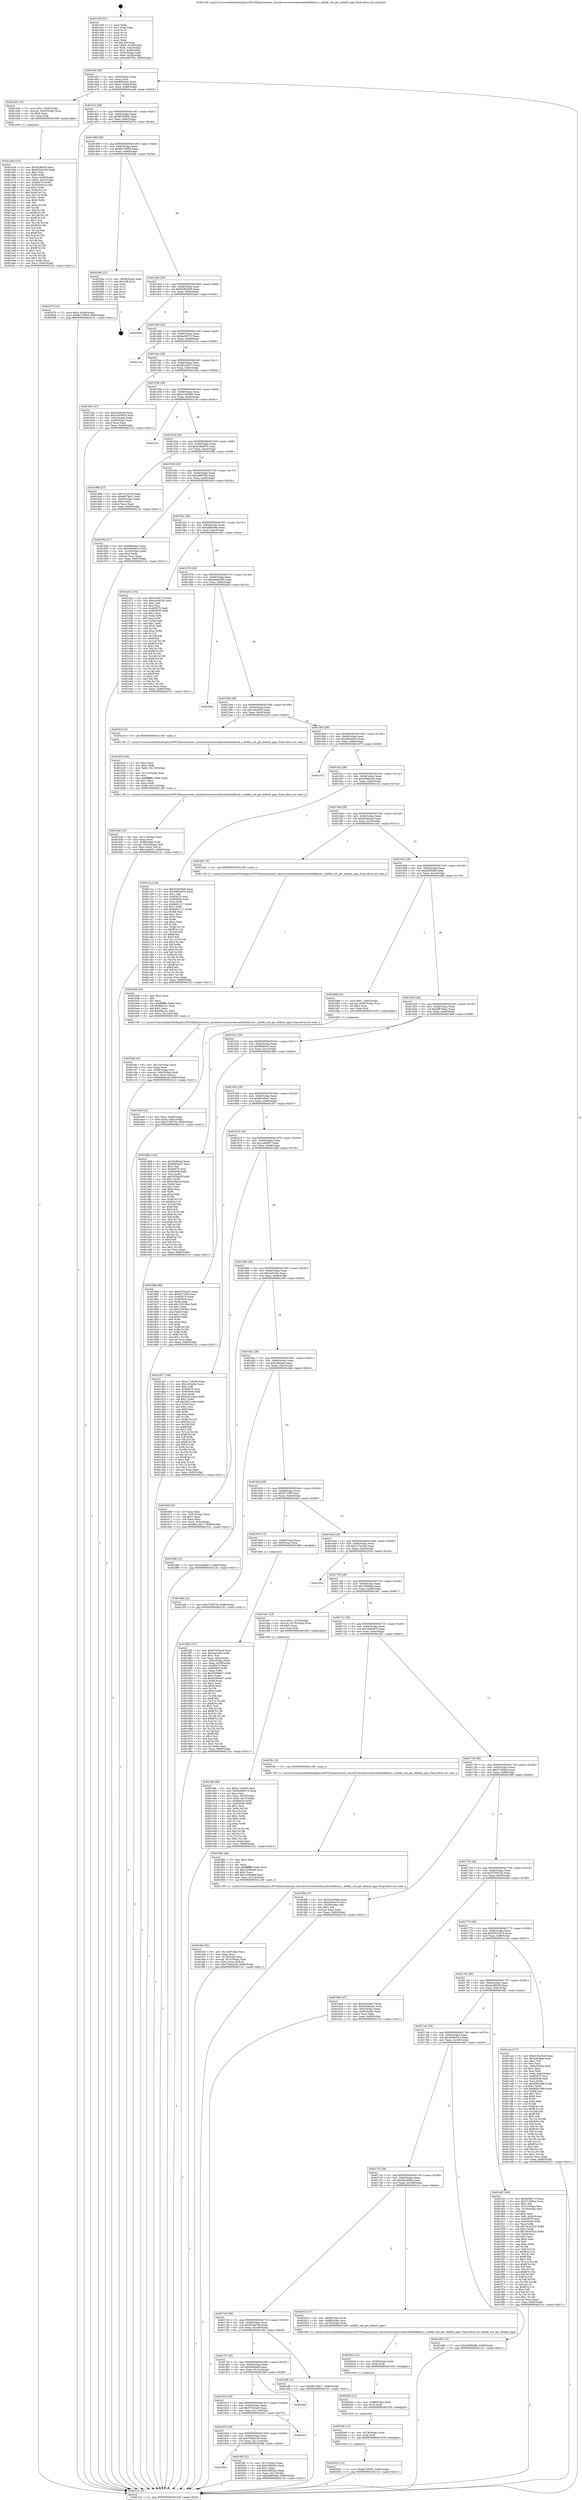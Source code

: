 digraph "0x401430" {
  label = "0x401430 (/mnt/c/Users/mathe/Desktop/tcc/POCII/binaries/extr_linuxdriversnetwirelessathath6klusb.c_ath6kl_usb_get_default_pipe_Final-ollvm.out::main(0))"
  labelloc = "t"
  node[shape=record]

  Entry [label="",width=0.3,height=0.3,shape=circle,fillcolor=black,style=filled]
  "0x40145f" [label="{
     0x40145f [29]\l
     | [instrs]\l
     &nbsp;&nbsp;0x40145f \<+3\>: mov -0x80(%rbp),%eax\l
     &nbsp;&nbsp;0x401462 \<+2\>: mov %eax,%ecx\l
     &nbsp;&nbsp;0x401464 \<+6\>: sub $0x80f3dcf1,%ecx\l
     &nbsp;&nbsp;0x40146a \<+6\>: mov %eax,-0x84(%rbp)\l
     &nbsp;&nbsp;0x401470 \<+6\>: mov %ecx,-0x88(%rbp)\l
     &nbsp;&nbsp;0x401476 \<+6\>: je 0000000000401a46 \<main+0x616\>\l
  }"]
  "0x401a46" [label="{
     0x401a46 [23]\l
     | [instrs]\l
     &nbsp;&nbsp;0x401a46 \<+7\>: movl $0x1,-0x50(%rbp)\l
     &nbsp;&nbsp;0x401a4d \<+4\>: movslq -0x50(%rbp),%rax\l
     &nbsp;&nbsp;0x401a51 \<+4\>: shl $0x2,%rax\l
     &nbsp;&nbsp;0x401a55 \<+3\>: mov %rax,%rdi\l
     &nbsp;&nbsp;0x401a58 \<+5\>: call 0000000000401050 \<malloc@plt\>\l
     | [calls]\l
     &nbsp;&nbsp;0x401050 \{1\} (unknown)\l
  }"]
  "0x40147c" [label="{
     0x40147c [28]\l
     | [instrs]\l
     &nbsp;&nbsp;0x40147c \<+5\>: jmp 0000000000401481 \<main+0x51\>\l
     &nbsp;&nbsp;0x401481 \<+6\>: mov -0x84(%rbp),%eax\l
     &nbsp;&nbsp;0x401487 \<+5\>: sub $0x8b70f500,%eax\l
     &nbsp;&nbsp;0x40148c \<+6\>: mov %eax,-0x8c(%rbp)\l
     &nbsp;&nbsp;0x401492 \<+6\>: je 000000000040207b \<main+0xc4b\>\l
  }"]
  Exit [label="",width=0.3,height=0.3,shape=circle,fillcolor=black,style=filled,peripheries=2]
  "0x40207b" [label="{
     0x40207b [19]\l
     | [instrs]\l
     &nbsp;&nbsp;0x40207b \<+7\>: movl $0x0,-0x38(%rbp)\l
     &nbsp;&nbsp;0x402082 \<+7\>: movl $0x8bc76859,-0x80(%rbp)\l
     &nbsp;&nbsp;0x402089 \<+5\>: jmp 0000000000402141 \<main+0xd11\>\l
  }"]
  "0x401498" [label="{
     0x401498 [28]\l
     | [instrs]\l
     &nbsp;&nbsp;0x401498 \<+5\>: jmp 000000000040149d \<main+0x6d\>\l
     &nbsp;&nbsp;0x40149d \<+6\>: mov -0x84(%rbp),%eax\l
     &nbsp;&nbsp;0x4014a3 \<+5\>: sub $0x8bc76859,%eax\l
     &nbsp;&nbsp;0x4014a8 \<+6\>: mov %eax,-0x90(%rbp)\l
     &nbsp;&nbsp;0x4014ae \<+6\>: je 000000000040208e \<main+0xc5e\>\l
  }"]
  "0x402052" [label="{
     0x402052 [12]\l
     | [instrs]\l
     &nbsp;&nbsp;0x402052 \<+7\>: movl $0x8b70f500,-0x80(%rbp)\l
     &nbsp;&nbsp;0x402059 \<+5\>: jmp 0000000000402141 \<main+0xd11\>\l
  }"]
  "0x40208e" [label="{
     0x40208e [21]\l
     | [instrs]\l
     &nbsp;&nbsp;0x40208e \<+3\>: mov -0x38(%rbp),%eax\l
     &nbsp;&nbsp;0x402091 \<+7\>: add $0x108,%rsp\l
     &nbsp;&nbsp;0x402098 \<+1\>: pop %rbx\l
     &nbsp;&nbsp;0x402099 \<+2\>: pop %r12\l
     &nbsp;&nbsp;0x40209b \<+2\>: pop %r13\l
     &nbsp;&nbsp;0x40209d \<+2\>: pop %r14\l
     &nbsp;&nbsp;0x40209f \<+2\>: pop %r15\l
     &nbsp;&nbsp;0x4020a1 \<+1\>: pop %rbp\l
     &nbsp;&nbsp;0x4020a2 \<+1\>: ret\l
  }"]
  "0x4014b4" [label="{
     0x4014b4 [28]\l
     | [instrs]\l
     &nbsp;&nbsp;0x4014b4 \<+5\>: jmp 00000000004014b9 \<main+0x89\>\l
     &nbsp;&nbsp;0x4014b9 \<+6\>: mov -0x84(%rbp),%eax\l
     &nbsp;&nbsp;0x4014bf \<+5\>: sub $0x916b2926,%eax\l
     &nbsp;&nbsp;0x4014c4 \<+6\>: mov %eax,-0x94(%rbp)\l
     &nbsp;&nbsp;0x4014ca \<+6\>: je 00000000004020ed \<main+0xcbd\>\l
  }"]
  "0x402046" [label="{
     0x402046 [12]\l
     | [instrs]\l
     &nbsp;&nbsp;0x402046 \<+4\>: mov -0x78(%rbp),%rdx\l
     &nbsp;&nbsp;0x40204a \<+3\>: mov %rdx,%rdi\l
     &nbsp;&nbsp;0x40204d \<+5\>: call 0000000000401030 \<free@plt\>\l
     | [calls]\l
     &nbsp;&nbsp;0x401030 \{1\} (unknown)\l
  }"]
  "0x4020ed" [label="{
     0x4020ed\l
  }", style=dashed]
  "0x4014d0" [label="{
     0x4014d0 [28]\l
     | [instrs]\l
     &nbsp;&nbsp;0x4014d0 \<+5\>: jmp 00000000004014d5 \<main+0xa5\>\l
     &nbsp;&nbsp;0x4014d5 \<+6\>: mov -0x84(%rbp),%eax\l
     &nbsp;&nbsp;0x4014db \<+5\>: sub $0x9a58571f,%eax\l
     &nbsp;&nbsp;0x4014e0 \<+6\>: mov %eax,-0x98(%rbp)\l
     &nbsp;&nbsp;0x4014e6 \<+6\>: je 000000000040213a \<main+0xd0a\>\l
  }"]
  "0x40203a" [label="{
     0x40203a [12]\l
     | [instrs]\l
     &nbsp;&nbsp;0x40203a \<+4\>: mov -0x68(%rbp),%rdx\l
     &nbsp;&nbsp;0x40203e \<+3\>: mov %rdx,%rdi\l
     &nbsp;&nbsp;0x402041 \<+5\>: call 0000000000401030 \<free@plt\>\l
     | [calls]\l
     &nbsp;&nbsp;0x401030 \{1\} (unknown)\l
  }"]
  "0x40213a" [label="{
     0x40213a\l
  }", style=dashed]
  "0x4014ec" [label="{
     0x4014ec [28]\l
     | [instrs]\l
     &nbsp;&nbsp;0x4014ec \<+5\>: jmp 00000000004014f1 \<main+0xc1\>\l
     &nbsp;&nbsp;0x4014f1 \<+6\>: mov -0x84(%rbp),%eax\l
     &nbsp;&nbsp;0x4014f7 \<+5\>: sub $0x9b1e5b17,%eax\l
     &nbsp;&nbsp;0x4014fc \<+6\>: mov %eax,-0x9c(%rbp)\l
     &nbsp;&nbsp;0x401502 \<+6\>: je 0000000000401b02 \<main+0x6d2\>\l
  }"]
  "0x40202e" [label="{
     0x40202e [12]\l
     | [instrs]\l
     &nbsp;&nbsp;0x40202e \<+4\>: mov -0x58(%rbp),%rdx\l
     &nbsp;&nbsp;0x402032 \<+3\>: mov %rdx,%rdi\l
     &nbsp;&nbsp;0x402035 \<+5\>: call 0000000000401030 \<free@plt\>\l
     | [calls]\l
     &nbsp;&nbsp;0x401030 \{1\} (unknown)\l
  }"]
  "0x401b02" [label="{
     0x401b02 [27]\l
     | [instrs]\l
     &nbsp;&nbsp;0x401b02 \<+5\>: mov $0xed5f5afd,%eax\l
     &nbsp;&nbsp;0x401b07 \<+5\>: mov $0xcc9c092d,%ecx\l
     &nbsp;&nbsp;0x401b0c \<+3\>: mov -0x5c(%rbp),%edx\l
     &nbsp;&nbsp;0x401b0f \<+3\>: cmp -0x50(%rbp),%edx\l
     &nbsp;&nbsp;0x401b12 \<+3\>: cmovl %ecx,%eax\l
     &nbsp;&nbsp;0x401b15 \<+3\>: mov %eax,-0x80(%rbp)\l
     &nbsp;&nbsp;0x401b18 \<+5\>: jmp 0000000000402141 \<main+0xd11\>\l
  }"]
  "0x401508" [label="{
     0x401508 [28]\l
     | [instrs]\l
     &nbsp;&nbsp;0x401508 \<+5\>: jmp 000000000040150d \<main+0xdd\>\l
     &nbsp;&nbsp;0x40150d \<+6\>: mov -0x84(%rbp),%eax\l
     &nbsp;&nbsp;0x401513 \<+5\>: sub $0xa17e9269,%eax\l
     &nbsp;&nbsp;0x401518 \<+6\>: mov %eax,-0xa0(%rbp)\l
     &nbsp;&nbsp;0x40151e \<+6\>: je 000000000040210c \<main+0xcdc\>\l
  }"]
  "0x401850" [label="{
     0x401850\l
  }", style=dashed]
  "0x40210c" [label="{
     0x40210c\l
  }", style=dashed]
  "0x401524" [label="{
     0x401524 [28]\l
     | [instrs]\l
     &nbsp;&nbsp;0x401524 \<+5\>: jmp 0000000000401529 \<main+0xf9\>\l
     &nbsp;&nbsp;0x401529 \<+6\>: mov -0x84(%rbp),%eax\l
     &nbsp;&nbsp;0x40152f \<+5\>: sub $0xa3bbdf7e,%eax\l
     &nbsp;&nbsp;0x401534 \<+6\>: mov %eax,-0xa4(%rbp)\l
     &nbsp;&nbsp;0x40153a \<+6\>: je 000000000040199b \<main+0x56b\>\l
  }"]
  "0x401ffe" [label="{
     0x401ffe [31]\l
     | [instrs]\l
     &nbsp;&nbsp;0x401ffe \<+3\>: mov -0x7c(%rbp),%eax\l
     &nbsp;&nbsp;0x402001 \<+5\>: add $0x3cf9d28c,%eax\l
     &nbsp;&nbsp;0x402006 \<+3\>: add $0x1,%eax\l
     &nbsp;&nbsp;0x402009 \<+5\>: sub $0x3cf9d28c,%eax\l
     &nbsp;&nbsp;0x40200e \<+3\>: mov %eax,-0x7c(%rbp)\l
     &nbsp;&nbsp;0x402011 \<+7\>: movl $0xbd8f3e8b,-0x80(%rbp)\l
     &nbsp;&nbsp;0x402018 \<+5\>: jmp 0000000000402141 \<main+0xd11\>\l
  }"]
  "0x40199b" [label="{
     0x40199b [27]\l
     | [instrs]\l
     &nbsp;&nbsp;0x40199b \<+5\>: mov $0x137a3c0e,%eax\l
     &nbsp;&nbsp;0x4019a0 \<+5\>: mov $0xef974de1,%ecx\l
     &nbsp;&nbsp;0x4019a5 \<+3\>: mov -0x30(%rbp),%edx\l
     &nbsp;&nbsp;0x4019a8 \<+3\>: cmp $0x0,%edx\l
     &nbsp;&nbsp;0x4019ab \<+3\>: cmove %ecx,%eax\l
     &nbsp;&nbsp;0x4019ae \<+3\>: mov %eax,-0x80(%rbp)\l
     &nbsp;&nbsp;0x4019b1 \<+5\>: jmp 0000000000402141 \<main+0xd11\>\l
  }"]
  "0x401540" [label="{
     0x401540 [28]\l
     | [instrs]\l
     &nbsp;&nbsp;0x401540 \<+5\>: jmp 0000000000401545 \<main+0x115\>\l
     &nbsp;&nbsp;0x401545 \<+6\>: mov -0x84(%rbp),%eax\l
     &nbsp;&nbsp;0x40154b \<+5\>: sub $0xa49070fc,%eax\l
     &nbsp;&nbsp;0x401550 \<+6\>: mov %eax,-0xa8(%rbp)\l
     &nbsp;&nbsp;0x401556 \<+6\>: je 000000000040185a \<main+0x42a\>\l
  }"]
  "0x401834" [label="{
     0x401834 [28]\l
     | [instrs]\l
     &nbsp;&nbsp;0x401834 \<+5\>: jmp 0000000000401839 \<main+0x409\>\l
     &nbsp;&nbsp;0x401839 \<+6\>: mov -0x84(%rbp),%eax\l
     &nbsp;&nbsp;0x40183f \<+5\>: sub $0x738eb236,%eax\l
     &nbsp;&nbsp;0x401844 \<+6\>: mov %eax,-0x114(%rbp)\l
     &nbsp;&nbsp;0x40184a \<+6\>: je 0000000000401ffe \<main+0xbce\>\l
  }"]
  "0x40185a" [label="{
     0x40185a [27]\l
     | [instrs]\l
     &nbsp;&nbsp;0x40185a \<+5\>: mov $0xf9efebe3,%eax\l
     &nbsp;&nbsp;0x40185f \<+5\>: mov $0xe00e4010,%ecx\l
     &nbsp;&nbsp;0x401864 \<+3\>: mov -0x34(%rbp),%edx\l
     &nbsp;&nbsp;0x401867 \<+3\>: cmp $0x2,%edx\l
     &nbsp;&nbsp;0x40186a \<+3\>: cmovne %ecx,%eax\l
     &nbsp;&nbsp;0x40186d \<+3\>: mov %eax,-0x80(%rbp)\l
     &nbsp;&nbsp;0x401870 \<+5\>: jmp 0000000000402141 \<main+0xd11\>\l
  }"]
  "0x40155c" [label="{
     0x40155c [28]\l
     | [instrs]\l
     &nbsp;&nbsp;0x40155c \<+5\>: jmp 0000000000401561 \<main+0x131\>\l
     &nbsp;&nbsp;0x401561 \<+6\>: mov -0x84(%rbp),%eax\l
     &nbsp;&nbsp;0x401567 \<+5\>: sub $0xbd8f3e8b,%eax\l
     &nbsp;&nbsp;0x40156c \<+6\>: mov %eax,-0xac(%rbp)\l
     &nbsp;&nbsp;0x401572 \<+6\>: je 0000000000401e6c \<main+0xa3c\>\l
  }"]
  "0x402141" [label="{
     0x402141 [5]\l
     | [instrs]\l
     &nbsp;&nbsp;0x402141 \<+5\>: jmp 000000000040145f \<main+0x2f\>\l
  }"]
  "0x401430" [label="{
     0x401430 [47]\l
     | [instrs]\l
     &nbsp;&nbsp;0x401430 \<+1\>: push %rbp\l
     &nbsp;&nbsp;0x401431 \<+3\>: mov %rsp,%rbp\l
     &nbsp;&nbsp;0x401434 \<+2\>: push %r15\l
     &nbsp;&nbsp;0x401436 \<+2\>: push %r14\l
     &nbsp;&nbsp;0x401438 \<+2\>: push %r13\l
     &nbsp;&nbsp;0x40143a \<+2\>: push %r12\l
     &nbsp;&nbsp;0x40143c \<+1\>: push %rbx\l
     &nbsp;&nbsp;0x40143d \<+7\>: sub $0x108,%rsp\l
     &nbsp;&nbsp;0x401444 \<+7\>: movl $0x0,-0x38(%rbp)\l
     &nbsp;&nbsp;0x40144b \<+3\>: mov %edi,-0x3c(%rbp)\l
     &nbsp;&nbsp;0x40144e \<+4\>: mov %rsi,-0x48(%rbp)\l
     &nbsp;&nbsp;0x401452 \<+3\>: mov -0x3c(%rbp),%edi\l
     &nbsp;&nbsp;0x401455 \<+3\>: mov %edi,-0x34(%rbp)\l
     &nbsp;&nbsp;0x401458 \<+7\>: movl $0xa49070fc,-0x80(%rbp)\l
  }"]
  "0x4020a3" [label="{
     0x4020a3\l
  }", style=dashed]
  "0x401e6c" [label="{
     0x401e6c [134]\l
     | [instrs]\l
     &nbsp;&nbsp;0x401e6c \<+5\>: mov $0x9a58571f,%eax\l
     &nbsp;&nbsp;0x401e71 \<+5\>: mov $0x4acf8538,%ecx\l
     &nbsp;&nbsp;0x401e76 \<+2\>: mov $0x1,%dl\l
     &nbsp;&nbsp;0x401e78 \<+2\>: xor %esi,%esi\l
     &nbsp;&nbsp;0x401e7a \<+7\>: mov 0x405070,%edi\l
     &nbsp;&nbsp;0x401e81 \<+8\>: mov 0x405058,%r8d\l
     &nbsp;&nbsp;0x401e89 \<+3\>: sub $0x1,%esi\l
     &nbsp;&nbsp;0x401e8c \<+3\>: mov %edi,%r9d\l
     &nbsp;&nbsp;0x401e8f \<+3\>: add %esi,%r9d\l
     &nbsp;&nbsp;0x401e92 \<+4\>: imul %r9d,%edi\l
     &nbsp;&nbsp;0x401e96 \<+3\>: and $0x1,%edi\l
     &nbsp;&nbsp;0x401e99 \<+3\>: cmp $0x0,%edi\l
     &nbsp;&nbsp;0x401e9c \<+4\>: sete %r10b\l
     &nbsp;&nbsp;0x401ea0 \<+4\>: cmp $0xa,%r8d\l
     &nbsp;&nbsp;0x401ea4 \<+4\>: setl %r11b\l
     &nbsp;&nbsp;0x401ea8 \<+3\>: mov %r10b,%bl\l
     &nbsp;&nbsp;0x401eab \<+3\>: xor $0xff,%bl\l
     &nbsp;&nbsp;0x401eae \<+3\>: mov %r11b,%r14b\l
     &nbsp;&nbsp;0x401eb1 \<+4\>: xor $0xff,%r14b\l
     &nbsp;&nbsp;0x401eb5 \<+3\>: xor $0x1,%dl\l
     &nbsp;&nbsp;0x401eb8 \<+3\>: mov %bl,%r15b\l
     &nbsp;&nbsp;0x401ebb \<+4\>: and $0xff,%r15b\l
     &nbsp;&nbsp;0x401ebf \<+3\>: and %dl,%r10b\l
     &nbsp;&nbsp;0x401ec2 \<+3\>: mov %r14b,%r12b\l
     &nbsp;&nbsp;0x401ec5 \<+4\>: and $0xff,%r12b\l
     &nbsp;&nbsp;0x401ec9 \<+3\>: and %dl,%r11b\l
     &nbsp;&nbsp;0x401ecc \<+3\>: or %r10b,%r15b\l
     &nbsp;&nbsp;0x401ecf \<+3\>: or %r11b,%r12b\l
     &nbsp;&nbsp;0x401ed2 \<+3\>: xor %r12b,%r15b\l
     &nbsp;&nbsp;0x401ed5 \<+3\>: or %r14b,%bl\l
     &nbsp;&nbsp;0x401ed8 \<+3\>: xor $0xff,%bl\l
     &nbsp;&nbsp;0x401edb \<+3\>: or $0x1,%dl\l
     &nbsp;&nbsp;0x401ede \<+2\>: and %dl,%bl\l
     &nbsp;&nbsp;0x401ee0 \<+3\>: or %bl,%r15b\l
     &nbsp;&nbsp;0x401ee3 \<+4\>: test $0x1,%r15b\l
     &nbsp;&nbsp;0x401ee7 \<+3\>: cmovne %ecx,%eax\l
     &nbsp;&nbsp;0x401eea \<+3\>: mov %eax,-0x80(%rbp)\l
     &nbsp;&nbsp;0x401eed \<+5\>: jmp 0000000000402141 \<main+0xd11\>\l
  }"]
  "0x401578" [label="{
     0x401578 [28]\l
     | [instrs]\l
     &nbsp;&nbsp;0x401578 \<+5\>: jmp 000000000040157d \<main+0x14d\>\l
     &nbsp;&nbsp;0x40157d \<+6\>: mov -0x84(%rbp),%eax\l
     &nbsp;&nbsp;0x401583 \<+5\>: sub $0xbe84e026,%eax\l
     &nbsp;&nbsp;0x401588 \<+6\>: mov %eax,-0xb0(%rbp)\l
     &nbsp;&nbsp;0x40158e \<+6\>: je 000000000040206a \<main+0xc3a\>\l
  }"]
  "0x401818" [label="{
     0x401818 [28]\l
     | [instrs]\l
     &nbsp;&nbsp;0x401818 \<+5\>: jmp 000000000040181d \<main+0x3ed\>\l
     &nbsp;&nbsp;0x40181d \<+6\>: mov -0x84(%rbp),%eax\l
     &nbsp;&nbsp;0x401823 \<+5\>: sub $0x67043ac9,%eax\l
     &nbsp;&nbsp;0x401828 \<+6\>: mov %eax,-0x110(%rbp)\l
     &nbsp;&nbsp;0x40182e \<+6\>: je 00000000004020a3 \<main+0xc73\>\l
  }"]
  "0x40206a" [label="{
     0x40206a\l
  }", style=dashed]
  "0x401594" [label="{
     0x401594 [28]\l
     | [instrs]\l
     &nbsp;&nbsp;0x401594 \<+5\>: jmp 0000000000401599 \<main+0x169\>\l
     &nbsp;&nbsp;0x401599 \<+6\>: mov -0x84(%rbp),%eax\l
     &nbsp;&nbsp;0x40159f \<+5\>: sub $0xcc9c092d,%eax\l
     &nbsp;&nbsp;0x4015a4 \<+6\>: mov %eax,-0xb4(%rbp)\l
     &nbsp;&nbsp;0x4015aa \<+6\>: je 0000000000401b1d \<main+0x6ed\>\l
  }"]
  "0x4020bf" [label="{
     0x4020bf\l
  }", style=dashed]
  "0x401b1d" [label="{
     0x401b1d [5]\l
     | [instrs]\l
     &nbsp;&nbsp;0x401b1d \<+5\>: call 0000000000401160 \<next_i\>\l
     | [calls]\l
     &nbsp;&nbsp;0x401160 \{1\} (/mnt/c/Users/mathe/Desktop/tcc/POCII/binaries/extr_linuxdriversnetwirelessathath6klusb.c_ath6kl_usb_get_default_pipe_Final-ollvm.out::next_i)\l
  }"]
  "0x4015b0" [label="{
     0x4015b0 [28]\l
     | [instrs]\l
     &nbsp;&nbsp;0x4015b0 \<+5\>: jmp 00000000004015b5 \<main+0x185\>\l
     &nbsp;&nbsp;0x4015b5 \<+6\>: mov -0x84(%rbp),%eax\l
     &nbsp;&nbsp;0x4015bb \<+5\>: sub $0xe00e4010,%eax\l
     &nbsp;&nbsp;0x4015c0 \<+6\>: mov %eax,-0xb8(%rbp)\l
     &nbsp;&nbsp;0x4015c6 \<+6\>: je 0000000000401875 \<main+0x445\>\l
  }"]
  "0x401fde" [label="{
     0x401fde [32]\l
     | [instrs]\l
     &nbsp;&nbsp;0x401fde \<+6\>: mov -0x124(%rbp),%ecx\l
     &nbsp;&nbsp;0x401fe4 \<+3\>: imul %eax,%ecx\l
     &nbsp;&nbsp;0x401fe7 \<+4\>: mov -0x78(%rbp),%rsi\l
     &nbsp;&nbsp;0x401feb \<+4\>: movslq -0x7c(%rbp),%rdi\l
     &nbsp;&nbsp;0x401fef \<+3\>: mov %ecx,(%rsi,%rdi,4)\l
     &nbsp;&nbsp;0x401ff2 \<+7\>: movl $0x738eb236,-0x80(%rbp)\l
     &nbsp;&nbsp;0x401ff9 \<+5\>: jmp 0000000000402141 \<main+0xd11\>\l
  }"]
  "0x401875" [label="{
     0x401875\l
  }", style=dashed]
  "0x4015cc" [label="{
     0x4015cc [28]\l
     | [instrs]\l
     &nbsp;&nbsp;0x4015cc \<+5\>: jmp 00000000004015d1 \<main+0x1a1\>\l
     &nbsp;&nbsp;0x4015d1 \<+6\>: mov -0x84(%rbp),%eax\l
     &nbsp;&nbsp;0x4015d7 \<+5\>: sub $0xe09ebca4,%eax\l
     &nbsp;&nbsp;0x4015dc \<+6\>: mov %eax,-0xbc(%rbp)\l
     &nbsp;&nbsp;0x4015e2 \<+6\>: je 0000000000401c1e \<main+0x7ee\>\l
  }"]
  "0x401fb6" [label="{
     0x401fb6 [40]\l
     | [instrs]\l
     &nbsp;&nbsp;0x401fb6 \<+5\>: mov $0x2,%ecx\l
     &nbsp;&nbsp;0x401fbb \<+1\>: cltd\l
     &nbsp;&nbsp;0x401fbc \<+2\>: idiv %ecx\l
     &nbsp;&nbsp;0x401fbe \<+6\>: imul $0xfffffffe,%edx,%ecx\l
     &nbsp;&nbsp;0x401fc4 \<+6\>: sub $0xc329ba66,%ecx\l
     &nbsp;&nbsp;0x401fca \<+3\>: add $0x1,%ecx\l
     &nbsp;&nbsp;0x401fcd \<+6\>: add $0xc329ba66,%ecx\l
     &nbsp;&nbsp;0x401fd3 \<+6\>: mov %ecx,-0x124(%rbp)\l
     &nbsp;&nbsp;0x401fd9 \<+5\>: call 0000000000401160 \<next_i\>\l
     | [calls]\l
     &nbsp;&nbsp;0x401160 \{1\} (/mnt/c/Users/mathe/Desktop/tcc/POCII/binaries/extr_linuxdriversnetwirelessathath6klusb.c_ath6kl_usb_get_default_pipe_Final-ollvm.out::next_i)\l
  }"]
  "0x401c1e" [label="{
     0x401c1e [144]\l
     | [instrs]\l
     &nbsp;&nbsp;0x401c1e \<+5\>: mov $0x916b2926,%eax\l
     &nbsp;&nbsp;0x401c23 \<+5\>: mov $0x39023d7d,%ecx\l
     &nbsp;&nbsp;0x401c28 \<+2\>: mov $0x1,%dl\l
     &nbsp;&nbsp;0x401c2a \<+7\>: mov 0x405070,%esi\l
     &nbsp;&nbsp;0x401c31 \<+7\>: mov 0x405058,%edi\l
     &nbsp;&nbsp;0x401c38 \<+3\>: mov %esi,%r8d\l
     &nbsp;&nbsp;0x401c3b \<+7\>: sub $0xfe051117,%r8d\l
     &nbsp;&nbsp;0x401c42 \<+4\>: sub $0x1,%r8d\l
     &nbsp;&nbsp;0x401c46 \<+7\>: add $0xfe051117,%r8d\l
     &nbsp;&nbsp;0x401c4d \<+4\>: imul %r8d,%esi\l
     &nbsp;&nbsp;0x401c51 \<+3\>: and $0x1,%esi\l
     &nbsp;&nbsp;0x401c54 \<+3\>: cmp $0x0,%esi\l
     &nbsp;&nbsp;0x401c57 \<+4\>: sete %r9b\l
     &nbsp;&nbsp;0x401c5b \<+3\>: cmp $0xa,%edi\l
     &nbsp;&nbsp;0x401c5e \<+4\>: setl %r10b\l
     &nbsp;&nbsp;0x401c62 \<+3\>: mov %r9b,%r11b\l
     &nbsp;&nbsp;0x401c65 \<+4\>: xor $0xff,%r11b\l
     &nbsp;&nbsp;0x401c69 \<+3\>: mov %r10b,%bl\l
     &nbsp;&nbsp;0x401c6c \<+3\>: xor $0xff,%bl\l
     &nbsp;&nbsp;0x401c6f \<+3\>: xor $0x0,%dl\l
     &nbsp;&nbsp;0x401c72 \<+3\>: mov %r11b,%r14b\l
     &nbsp;&nbsp;0x401c75 \<+4\>: and $0x0,%r14b\l
     &nbsp;&nbsp;0x401c79 \<+3\>: and %dl,%r9b\l
     &nbsp;&nbsp;0x401c7c \<+3\>: mov %bl,%r15b\l
     &nbsp;&nbsp;0x401c7f \<+4\>: and $0x0,%r15b\l
     &nbsp;&nbsp;0x401c83 \<+3\>: and %dl,%r10b\l
     &nbsp;&nbsp;0x401c86 \<+3\>: or %r9b,%r14b\l
     &nbsp;&nbsp;0x401c89 \<+3\>: or %r10b,%r15b\l
     &nbsp;&nbsp;0x401c8c \<+3\>: xor %r15b,%r14b\l
     &nbsp;&nbsp;0x401c8f \<+3\>: or %bl,%r11b\l
     &nbsp;&nbsp;0x401c92 \<+4\>: xor $0xff,%r11b\l
     &nbsp;&nbsp;0x401c96 \<+3\>: or $0x0,%dl\l
     &nbsp;&nbsp;0x401c99 \<+3\>: and %dl,%r11b\l
     &nbsp;&nbsp;0x401c9c \<+3\>: or %r11b,%r14b\l
     &nbsp;&nbsp;0x401c9f \<+4\>: test $0x1,%r14b\l
     &nbsp;&nbsp;0x401ca3 \<+3\>: cmovne %ecx,%eax\l
     &nbsp;&nbsp;0x401ca6 \<+3\>: mov %eax,-0x80(%rbp)\l
     &nbsp;&nbsp;0x401ca9 \<+5\>: jmp 0000000000402141 \<main+0xd11\>\l
  }"]
  "0x4015e8" [label="{
     0x4015e8 [28]\l
     | [instrs]\l
     &nbsp;&nbsp;0x4015e8 \<+5\>: jmp 00000000004015ed \<main+0x1bd\>\l
     &nbsp;&nbsp;0x4015ed \<+6\>: mov -0x84(%rbp),%eax\l
     &nbsp;&nbsp;0x4015f3 \<+5\>: sub $0xeb59adc6,%eax\l
     &nbsp;&nbsp;0x4015f8 \<+6\>: mov %eax,-0xc0(%rbp)\l
     &nbsp;&nbsp;0x4015fe \<+6\>: je 0000000000401bd1 \<main+0x7a1\>\l
  }"]
  "0x401dfe" [label="{
     0x401dfe [98]\l
     | [instrs]\l
     &nbsp;&nbsp;0x401dfe \<+5\>: mov $0xa17e9269,%ecx\l
     &nbsp;&nbsp;0x401e03 \<+5\>: mov $0x4d840514,%edx\l
     &nbsp;&nbsp;0x401e08 \<+2\>: xor %esi,%esi\l
     &nbsp;&nbsp;0x401e0a \<+4\>: mov %rax,-0x78(%rbp)\l
     &nbsp;&nbsp;0x401e0e \<+7\>: movl $0x0,-0x7c(%rbp)\l
     &nbsp;&nbsp;0x401e15 \<+8\>: mov 0x405070,%r8d\l
     &nbsp;&nbsp;0x401e1d \<+8\>: mov 0x405058,%r9d\l
     &nbsp;&nbsp;0x401e25 \<+3\>: sub $0x1,%esi\l
     &nbsp;&nbsp;0x401e28 \<+3\>: mov %r8d,%r10d\l
     &nbsp;&nbsp;0x401e2b \<+3\>: add %esi,%r10d\l
     &nbsp;&nbsp;0x401e2e \<+4\>: imul %r10d,%r8d\l
     &nbsp;&nbsp;0x401e32 \<+4\>: and $0x1,%r8d\l
     &nbsp;&nbsp;0x401e36 \<+4\>: cmp $0x0,%r8d\l
     &nbsp;&nbsp;0x401e3a \<+4\>: sete %r11b\l
     &nbsp;&nbsp;0x401e3e \<+4\>: cmp $0xa,%r9d\l
     &nbsp;&nbsp;0x401e42 \<+3\>: setl %bl\l
     &nbsp;&nbsp;0x401e45 \<+3\>: mov %r11b,%r14b\l
     &nbsp;&nbsp;0x401e48 \<+3\>: and %bl,%r14b\l
     &nbsp;&nbsp;0x401e4b \<+3\>: xor %bl,%r11b\l
     &nbsp;&nbsp;0x401e4e \<+3\>: or %r11b,%r14b\l
     &nbsp;&nbsp;0x401e51 \<+4\>: test $0x1,%r14b\l
     &nbsp;&nbsp;0x401e55 \<+3\>: cmovne %edx,%ecx\l
     &nbsp;&nbsp;0x401e58 \<+3\>: mov %ecx,-0x80(%rbp)\l
     &nbsp;&nbsp;0x401e5b \<+5\>: jmp 0000000000402141 \<main+0xd11\>\l
  }"]
  "0x401bd1" [label="{
     0x401bd1 [5]\l
     | [instrs]\l
     &nbsp;&nbsp;0x401bd1 \<+5\>: call 0000000000401160 \<next_i\>\l
     | [calls]\l
     &nbsp;&nbsp;0x401160 \{1\} (/mnt/c/Users/mathe/Desktop/tcc/POCII/binaries/extr_linuxdriversnetwirelessathath6klusb.c_ath6kl_usb_get_default_pipe_Final-ollvm.out::next_i)\l
  }"]
  "0x401604" [label="{
     0x401604 [28]\l
     | [instrs]\l
     &nbsp;&nbsp;0x401604 \<+5\>: jmp 0000000000401609 \<main+0x1d9\>\l
     &nbsp;&nbsp;0x401609 \<+6\>: mov -0x84(%rbp),%eax\l
     &nbsp;&nbsp;0x40160f \<+5\>: sub $0xed5f5afd,%eax\l
     &nbsp;&nbsp;0x401614 \<+6\>: mov %eax,-0xc4(%rbp)\l
     &nbsp;&nbsp;0x40161a \<+6\>: je 0000000000401b88 \<main+0x758\>\l
  }"]
  "0x401bfe" [label="{
     0x401bfe [32]\l
     | [instrs]\l
     &nbsp;&nbsp;0x401bfe \<+6\>: mov -0x120(%rbp),%ecx\l
     &nbsp;&nbsp;0x401c04 \<+3\>: imul %eax,%ecx\l
     &nbsp;&nbsp;0x401c07 \<+4\>: mov -0x68(%rbp),%rsi\l
     &nbsp;&nbsp;0x401c0b \<+4\>: movslq -0x6c(%rbp),%rdi\l
     &nbsp;&nbsp;0x401c0f \<+3\>: mov %ecx,(%rsi,%rdi,4)\l
     &nbsp;&nbsp;0x401c12 \<+7\>: movl $0xe09ebca4,-0x80(%rbp)\l
     &nbsp;&nbsp;0x401c19 \<+5\>: jmp 0000000000402141 \<main+0xd11\>\l
  }"]
  "0x401b88" [label="{
     0x401b88 [23]\l
     | [instrs]\l
     &nbsp;&nbsp;0x401b88 \<+7\>: movl $0x1,-0x60(%rbp)\l
     &nbsp;&nbsp;0x401b8f \<+4\>: movslq -0x60(%rbp),%rax\l
     &nbsp;&nbsp;0x401b93 \<+4\>: shl $0x2,%rax\l
     &nbsp;&nbsp;0x401b97 \<+3\>: mov %rax,%rdi\l
     &nbsp;&nbsp;0x401b9a \<+5\>: call 0000000000401050 \<malloc@plt\>\l
     | [calls]\l
     &nbsp;&nbsp;0x401050 \{1\} (unknown)\l
  }"]
  "0x401620" [label="{
     0x401620 [28]\l
     | [instrs]\l
     &nbsp;&nbsp;0x401620 \<+5\>: jmp 0000000000401625 \<main+0x1f5\>\l
     &nbsp;&nbsp;0x401625 \<+6\>: mov -0x84(%rbp),%eax\l
     &nbsp;&nbsp;0x40162b \<+5\>: sub $0xef974de1,%eax\l
     &nbsp;&nbsp;0x401630 \<+6\>: mov %eax,-0xc8(%rbp)\l
     &nbsp;&nbsp;0x401636 \<+6\>: je 00000000004019b6 \<main+0x586\>\l
  }"]
  "0x401bd6" [label="{
     0x401bd6 [40]\l
     | [instrs]\l
     &nbsp;&nbsp;0x401bd6 \<+5\>: mov $0x2,%ecx\l
     &nbsp;&nbsp;0x401bdb \<+1\>: cltd\l
     &nbsp;&nbsp;0x401bdc \<+2\>: idiv %ecx\l
     &nbsp;&nbsp;0x401bde \<+6\>: imul $0xfffffffe,%edx,%ecx\l
     &nbsp;&nbsp;0x401be4 \<+6\>: sub $0x68a1b1,%ecx\l
     &nbsp;&nbsp;0x401bea \<+3\>: add $0x1,%ecx\l
     &nbsp;&nbsp;0x401bed \<+6\>: add $0x68a1b1,%ecx\l
     &nbsp;&nbsp;0x401bf3 \<+6\>: mov %ecx,-0x120(%rbp)\l
     &nbsp;&nbsp;0x401bf9 \<+5\>: call 0000000000401160 \<next_i\>\l
     | [calls]\l
     &nbsp;&nbsp;0x401160 \{1\} (/mnt/c/Users/mathe/Desktop/tcc/POCII/binaries/extr_linuxdriversnetwirelessathath6klusb.c_ath6kl_usb_get_default_pipe_Final-ollvm.out::next_i)\l
  }"]
  "0x4019b6" [label="{
     0x4019b6 [144]\l
     | [instrs]\l
     &nbsp;&nbsp;0x4019b6 \<+5\>: mov $0x5fcf94c8,%eax\l
     &nbsp;&nbsp;0x4019bb \<+5\>: mov $0x80f3dcf1,%ecx\l
     &nbsp;&nbsp;0x4019c0 \<+2\>: mov $0x1,%dl\l
     &nbsp;&nbsp;0x4019c2 \<+7\>: mov 0x405070,%esi\l
     &nbsp;&nbsp;0x4019c9 \<+7\>: mov 0x405058,%edi\l
     &nbsp;&nbsp;0x4019d0 \<+3\>: mov %esi,%r8d\l
     &nbsp;&nbsp;0x4019d3 \<+7\>: add $0x52f38a3f,%r8d\l
     &nbsp;&nbsp;0x4019da \<+4\>: sub $0x1,%r8d\l
     &nbsp;&nbsp;0x4019de \<+7\>: sub $0x52f38a3f,%r8d\l
     &nbsp;&nbsp;0x4019e5 \<+4\>: imul %r8d,%esi\l
     &nbsp;&nbsp;0x4019e9 \<+3\>: and $0x1,%esi\l
     &nbsp;&nbsp;0x4019ec \<+3\>: cmp $0x0,%esi\l
     &nbsp;&nbsp;0x4019ef \<+4\>: sete %r9b\l
     &nbsp;&nbsp;0x4019f3 \<+3\>: cmp $0xa,%edi\l
     &nbsp;&nbsp;0x4019f6 \<+4\>: setl %r10b\l
     &nbsp;&nbsp;0x4019fa \<+3\>: mov %r9b,%r11b\l
     &nbsp;&nbsp;0x4019fd \<+4\>: xor $0xff,%r11b\l
     &nbsp;&nbsp;0x401a01 \<+3\>: mov %r10b,%bl\l
     &nbsp;&nbsp;0x401a04 \<+3\>: xor $0xff,%bl\l
     &nbsp;&nbsp;0x401a07 \<+3\>: xor $0x0,%dl\l
     &nbsp;&nbsp;0x401a0a \<+3\>: mov %r11b,%r14b\l
     &nbsp;&nbsp;0x401a0d \<+4\>: and $0x0,%r14b\l
     &nbsp;&nbsp;0x401a11 \<+3\>: and %dl,%r9b\l
     &nbsp;&nbsp;0x401a14 \<+3\>: mov %bl,%r15b\l
     &nbsp;&nbsp;0x401a17 \<+4\>: and $0x0,%r15b\l
     &nbsp;&nbsp;0x401a1b \<+3\>: and %dl,%r10b\l
     &nbsp;&nbsp;0x401a1e \<+3\>: or %r9b,%r14b\l
     &nbsp;&nbsp;0x401a21 \<+3\>: or %r10b,%r15b\l
     &nbsp;&nbsp;0x401a24 \<+3\>: xor %r15b,%r14b\l
     &nbsp;&nbsp;0x401a27 \<+3\>: or %bl,%r11b\l
     &nbsp;&nbsp;0x401a2a \<+4\>: xor $0xff,%r11b\l
     &nbsp;&nbsp;0x401a2e \<+3\>: or $0x0,%dl\l
     &nbsp;&nbsp;0x401a31 \<+3\>: and %dl,%r11b\l
     &nbsp;&nbsp;0x401a34 \<+3\>: or %r11b,%r14b\l
     &nbsp;&nbsp;0x401a37 \<+4\>: test $0x1,%r14b\l
     &nbsp;&nbsp;0x401a3b \<+3\>: cmovne %ecx,%eax\l
     &nbsp;&nbsp;0x401a3e \<+3\>: mov %eax,-0x80(%rbp)\l
     &nbsp;&nbsp;0x401a41 \<+5\>: jmp 0000000000402141 \<main+0xd11\>\l
  }"]
  "0x40163c" [label="{
     0x40163c [28]\l
     | [instrs]\l
     &nbsp;&nbsp;0x40163c \<+5\>: jmp 0000000000401641 \<main+0x211\>\l
     &nbsp;&nbsp;0x401641 \<+6\>: mov -0x84(%rbp),%eax\l
     &nbsp;&nbsp;0x401647 \<+5\>: sub $0xf9efebe3,%eax\l
     &nbsp;&nbsp;0x40164c \<+6\>: mov %eax,-0xcc(%rbp)\l
     &nbsp;&nbsp;0x401652 \<+6\>: je 000000000040188d \<main+0x45d\>\l
  }"]
  "0x401b9f" [label="{
     0x401b9f [23]\l
     | [instrs]\l
     &nbsp;&nbsp;0x401b9f \<+4\>: mov %rax,-0x68(%rbp)\l
     &nbsp;&nbsp;0x401ba3 \<+7\>: movl $0x0,-0x6c(%rbp)\l
     &nbsp;&nbsp;0x401baa \<+7\>: movl $0x37d5f73d,-0x80(%rbp)\l
     &nbsp;&nbsp;0x401bb1 \<+5\>: jmp 0000000000402141 \<main+0xd11\>\l
  }"]
  "0x40188d" [label="{
     0x40188d [88]\l
     | [instrs]\l
     &nbsp;&nbsp;0x40188d \<+5\>: mov $0x67043ac9,%eax\l
     &nbsp;&nbsp;0x401892 \<+5\>: mov $0x6571f00,%ecx\l
     &nbsp;&nbsp;0x401897 \<+7\>: mov 0x405070,%edx\l
     &nbsp;&nbsp;0x40189e \<+7\>: mov 0x405058,%esi\l
     &nbsp;&nbsp;0x4018a5 \<+2\>: mov %edx,%edi\l
     &nbsp;&nbsp;0x4018a7 \<+6\>: add $0x125538ac,%edi\l
     &nbsp;&nbsp;0x4018ad \<+3\>: sub $0x1,%edi\l
     &nbsp;&nbsp;0x4018b0 \<+6\>: sub $0x125538ac,%edi\l
     &nbsp;&nbsp;0x4018b6 \<+3\>: imul %edi,%edx\l
     &nbsp;&nbsp;0x4018b9 \<+3\>: and $0x1,%edx\l
     &nbsp;&nbsp;0x4018bc \<+3\>: cmp $0x0,%edx\l
     &nbsp;&nbsp;0x4018bf \<+4\>: sete %r8b\l
     &nbsp;&nbsp;0x4018c3 \<+3\>: cmp $0xa,%esi\l
     &nbsp;&nbsp;0x4018c6 \<+4\>: setl %r9b\l
     &nbsp;&nbsp;0x4018ca \<+3\>: mov %r8b,%r10b\l
     &nbsp;&nbsp;0x4018cd \<+3\>: and %r9b,%r10b\l
     &nbsp;&nbsp;0x4018d0 \<+3\>: xor %r9b,%r8b\l
     &nbsp;&nbsp;0x4018d3 \<+3\>: or %r8b,%r10b\l
     &nbsp;&nbsp;0x4018d6 \<+4\>: test $0x1,%r10b\l
     &nbsp;&nbsp;0x4018da \<+3\>: cmovne %ecx,%eax\l
     &nbsp;&nbsp;0x4018dd \<+3\>: mov %eax,-0x80(%rbp)\l
     &nbsp;&nbsp;0x4018e0 \<+5\>: jmp 0000000000402141 \<main+0xd11\>\l
  }"]
  "0x401658" [label="{
     0x401658 [28]\l
     | [instrs]\l
     &nbsp;&nbsp;0x401658 \<+5\>: jmp 000000000040165d \<main+0x22d\>\l
     &nbsp;&nbsp;0x40165d \<+6\>: mov -0x84(%rbp),%eax\l
     &nbsp;&nbsp;0x401663 \<+5\>: sub $0xfec549e7,%eax\l
     &nbsp;&nbsp;0x401668 \<+6\>: mov %eax,-0xd0(%rbp)\l
     &nbsp;&nbsp;0x40166e \<+6\>: je 0000000000401d57 \<main+0x927\>\l
  }"]
  "0x401b4e" [label="{
     0x401b4e [33]\l
     | [instrs]\l
     &nbsp;&nbsp;0x401b4e \<+6\>: mov -0x11c(%rbp),%ecx\l
     &nbsp;&nbsp;0x401b54 \<+3\>: imul %eax,%ecx\l
     &nbsp;&nbsp;0x401b57 \<+4\>: mov -0x58(%rbp),%rdi\l
     &nbsp;&nbsp;0x401b5b \<+4\>: movslq -0x5c(%rbp),%r8\l
     &nbsp;&nbsp;0x401b5f \<+4\>: mov %ecx,(%rdi,%r8,4)\l
     &nbsp;&nbsp;0x401b63 \<+7\>: movl $0x1ab6451,-0x80(%rbp)\l
     &nbsp;&nbsp;0x401b6a \<+5\>: jmp 0000000000402141 \<main+0xd11\>\l
  }"]
  "0x401d57" [label="{
     0x401d57 [144]\l
     | [instrs]\l
     &nbsp;&nbsp;0x401d57 \<+5\>: mov $0xa17e9269,%eax\l
     &nbsp;&nbsp;0x401d5c \<+5\>: mov $0x14f5a8dc,%ecx\l
     &nbsp;&nbsp;0x401d61 \<+2\>: mov $0x1,%dl\l
     &nbsp;&nbsp;0x401d63 \<+7\>: mov 0x405070,%esi\l
     &nbsp;&nbsp;0x401d6a \<+7\>: mov 0x405058,%edi\l
     &nbsp;&nbsp;0x401d71 \<+3\>: mov %esi,%r8d\l
     &nbsp;&nbsp;0x401d74 \<+7\>: add $0x5451c4b4,%r8d\l
     &nbsp;&nbsp;0x401d7b \<+4\>: sub $0x1,%r8d\l
     &nbsp;&nbsp;0x401d7f \<+7\>: sub $0x5451c4b4,%r8d\l
     &nbsp;&nbsp;0x401d86 \<+4\>: imul %r8d,%esi\l
     &nbsp;&nbsp;0x401d8a \<+3\>: and $0x1,%esi\l
     &nbsp;&nbsp;0x401d8d \<+3\>: cmp $0x0,%esi\l
     &nbsp;&nbsp;0x401d90 \<+4\>: sete %r9b\l
     &nbsp;&nbsp;0x401d94 \<+3\>: cmp $0xa,%edi\l
     &nbsp;&nbsp;0x401d97 \<+4\>: setl %r10b\l
     &nbsp;&nbsp;0x401d9b \<+3\>: mov %r9b,%r11b\l
     &nbsp;&nbsp;0x401d9e \<+4\>: xor $0xff,%r11b\l
     &nbsp;&nbsp;0x401da2 \<+3\>: mov %r10b,%bl\l
     &nbsp;&nbsp;0x401da5 \<+3\>: xor $0xff,%bl\l
     &nbsp;&nbsp;0x401da8 \<+3\>: xor $0x1,%dl\l
     &nbsp;&nbsp;0x401dab \<+3\>: mov %r11b,%r14b\l
     &nbsp;&nbsp;0x401dae \<+4\>: and $0xff,%r14b\l
     &nbsp;&nbsp;0x401db2 \<+3\>: and %dl,%r9b\l
     &nbsp;&nbsp;0x401db5 \<+3\>: mov %bl,%r15b\l
     &nbsp;&nbsp;0x401db8 \<+4\>: and $0xff,%r15b\l
     &nbsp;&nbsp;0x401dbc \<+3\>: and %dl,%r10b\l
     &nbsp;&nbsp;0x401dbf \<+3\>: or %r9b,%r14b\l
     &nbsp;&nbsp;0x401dc2 \<+3\>: or %r10b,%r15b\l
     &nbsp;&nbsp;0x401dc5 \<+3\>: xor %r15b,%r14b\l
     &nbsp;&nbsp;0x401dc8 \<+3\>: or %bl,%r11b\l
     &nbsp;&nbsp;0x401dcb \<+4\>: xor $0xff,%r11b\l
     &nbsp;&nbsp;0x401dcf \<+3\>: or $0x1,%dl\l
     &nbsp;&nbsp;0x401dd2 \<+3\>: and %dl,%r11b\l
     &nbsp;&nbsp;0x401dd5 \<+3\>: or %r11b,%r14b\l
     &nbsp;&nbsp;0x401dd8 \<+4\>: test $0x1,%r14b\l
     &nbsp;&nbsp;0x401ddc \<+3\>: cmovne %ecx,%eax\l
     &nbsp;&nbsp;0x401ddf \<+3\>: mov %eax,-0x80(%rbp)\l
     &nbsp;&nbsp;0x401de2 \<+5\>: jmp 0000000000402141 \<main+0xd11\>\l
  }"]
  "0x401674" [label="{
     0x401674 [28]\l
     | [instrs]\l
     &nbsp;&nbsp;0x401674 \<+5\>: jmp 0000000000401679 \<main+0x249\>\l
     &nbsp;&nbsp;0x401679 \<+6\>: mov -0x84(%rbp),%eax\l
     &nbsp;&nbsp;0x40167f \<+5\>: sub $0x1ab6451,%eax\l
     &nbsp;&nbsp;0x401684 \<+6\>: mov %eax,-0xd4(%rbp)\l
     &nbsp;&nbsp;0x40168a \<+6\>: je 0000000000401b6f \<main+0x73f\>\l
  }"]
  "0x401b22" [label="{
     0x401b22 [44]\l
     | [instrs]\l
     &nbsp;&nbsp;0x401b22 \<+2\>: xor %ecx,%ecx\l
     &nbsp;&nbsp;0x401b24 \<+5\>: mov $0x2,%edx\l
     &nbsp;&nbsp;0x401b29 \<+6\>: mov %edx,-0x118(%rbp)\l
     &nbsp;&nbsp;0x401b2f \<+1\>: cltd\l
     &nbsp;&nbsp;0x401b30 \<+6\>: mov -0x118(%rbp),%esi\l
     &nbsp;&nbsp;0x401b36 \<+2\>: idiv %esi\l
     &nbsp;&nbsp;0x401b38 \<+6\>: imul $0xfffffffe,%edx,%edx\l
     &nbsp;&nbsp;0x401b3e \<+3\>: sub $0x1,%ecx\l
     &nbsp;&nbsp;0x401b41 \<+2\>: sub %ecx,%edx\l
     &nbsp;&nbsp;0x401b43 \<+6\>: mov %edx,-0x11c(%rbp)\l
     &nbsp;&nbsp;0x401b49 \<+5\>: call 0000000000401160 \<next_i\>\l
     | [calls]\l
     &nbsp;&nbsp;0x401160 \{1\} (/mnt/c/Users/mathe/Desktop/tcc/POCII/binaries/extr_linuxdriversnetwirelessathath6klusb.c_ath6kl_usb_get_default_pipe_Final-ollvm.out::next_i)\l
  }"]
  "0x401b6f" [label="{
     0x401b6f [25]\l
     | [instrs]\l
     &nbsp;&nbsp;0x401b6f \<+2\>: xor %eax,%eax\l
     &nbsp;&nbsp;0x401b71 \<+3\>: mov -0x5c(%rbp),%ecx\l
     &nbsp;&nbsp;0x401b74 \<+3\>: sub $0x1,%eax\l
     &nbsp;&nbsp;0x401b77 \<+2\>: sub %eax,%ecx\l
     &nbsp;&nbsp;0x401b79 \<+3\>: mov %ecx,-0x5c(%rbp)\l
     &nbsp;&nbsp;0x401b7c \<+7\>: movl $0x9b1e5b17,-0x80(%rbp)\l
     &nbsp;&nbsp;0x401b83 \<+5\>: jmp 0000000000402141 \<main+0xd11\>\l
  }"]
  "0x401690" [label="{
     0x401690 [28]\l
     | [instrs]\l
     &nbsp;&nbsp;0x401690 \<+5\>: jmp 0000000000401695 \<main+0x265\>\l
     &nbsp;&nbsp;0x401695 \<+6\>: mov -0x84(%rbp),%eax\l
     &nbsp;&nbsp;0x40169b \<+5\>: sub $0x2a01e6c,%eax\l
     &nbsp;&nbsp;0x4016a0 \<+6\>: mov %eax,-0xd8(%rbp)\l
     &nbsp;&nbsp;0x4016a6 \<+6\>: je 000000000040198f \<main+0x55f\>\l
  }"]
  "0x4017fc" [label="{
     0x4017fc [28]\l
     | [instrs]\l
     &nbsp;&nbsp;0x4017fc \<+5\>: jmp 0000000000401801 \<main+0x3d1\>\l
     &nbsp;&nbsp;0x401801 \<+6\>: mov -0x84(%rbp),%eax\l
     &nbsp;&nbsp;0x401807 \<+5\>: sub $0x5fcf94c8,%eax\l
     &nbsp;&nbsp;0x40180c \<+6\>: mov %eax,-0x10c(%rbp)\l
     &nbsp;&nbsp;0x401812 \<+6\>: je 00000000004020bf \<main+0xc8f\>\l
  }"]
  "0x40198f" [label="{
     0x40198f [12]\l
     | [instrs]\l
     &nbsp;&nbsp;0x40198f \<+7\>: movl $0xa3bbdf7e,-0x80(%rbp)\l
     &nbsp;&nbsp;0x401996 \<+5\>: jmp 0000000000402141 \<main+0xd11\>\l
  }"]
  "0x4016ac" [label="{
     0x4016ac [28]\l
     | [instrs]\l
     &nbsp;&nbsp;0x4016ac \<+5\>: jmp 00000000004016b1 \<main+0x281\>\l
     &nbsp;&nbsp;0x4016b1 \<+6\>: mov -0x84(%rbp),%eax\l
     &nbsp;&nbsp;0x4016b7 \<+5\>: sub $0x2a9cbaa,%eax\l
     &nbsp;&nbsp;0x4016bc \<+6\>: mov %eax,-0xdc(%rbp)\l
     &nbsp;&nbsp;0x4016c2 \<+6\>: je 0000000000401d4b \<main+0x91b\>\l
  }"]
  "0x401af6" [label="{
     0x401af6 [12]\l
     | [instrs]\l
     &nbsp;&nbsp;0x401af6 \<+7\>: movl $0x9b1e5b17,-0x80(%rbp)\l
     &nbsp;&nbsp;0x401afd \<+5\>: jmp 0000000000402141 \<main+0xd11\>\l
  }"]
  "0x401d4b" [label="{
     0x401d4b [12]\l
     | [instrs]\l
     &nbsp;&nbsp;0x401d4b \<+7\>: movl $0x37d5f73d,-0x80(%rbp)\l
     &nbsp;&nbsp;0x401d52 \<+5\>: jmp 0000000000402141 \<main+0xd11\>\l
  }"]
  "0x4016c8" [label="{
     0x4016c8 [28]\l
     | [instrs]\l
     &nbsp;&nbsp;0x4016c8 \<+5\>: jmp 00000000004016cd \<main+0x29d\>\l
     &nbsp;&nbsp;0x4016cd \<+6\>: mov -0x84(%rbp),%eax\l
     &nbsp;&nbsp;0x4016d3 \<+5\>: sub $0x6571f00,%eax\l
     &nbsp;&nbsp;0x4016d8 \<+6\>: mov %eax,-0xe0(%rbp)\l
     &nbsp;&nbsp;0x4016de \<+6\>: je 00000000004018e5 \<main+0x4b5\>\l
  }"]
  "0x4017e0" [label="{
     0x4017e0 [28]\l
     | [instrs]\l
     &nbsp;&nbsp;0x4017e0 \<+5\>: jmp 00000000004017e5 \<main+0x3b5\>\l
     &nbsp;&nbsp;0x4017e5 \<+6\>: mov -0x84(%rbp),%eax\l
     &nbsp;&nbsp;0x4017eb \<+5\>: sub $0x553ea7e0,%eax\l
     &nbsp;&nbsp;0x4017f0 \<+6\>: mov %eax,-0x108(%rbp)\l
     &nbsp;&nbsp;0x4017f6 \<+6\>: je 0000000000401af6 \<main+0x6c6\>\l
  }"]
  "0x4018e5" [label="{
     0x4018e5 [13]\l
     | [instrs]\l
     &nbsp;&nbsp;0x4018e5 \<+4\>: mov -0x48(%rbp),%rax\l
     &nbsp;&nbsp;0x4018e9 \<+4\>: mov 0x8(%rax),%rdi\l
     &nbsp;&nbsp;0x4018ed \<+5\>: call 0000000000401060 \<atoi@plt\>\l
     | [calls]\l
     &nbsp;&nbsp;0x401060 \{1\} (unknown)\l
  }"]
  "0x4016e4" [label="{
     0x4016e4 [28]\l
     | [instrs]\l
     &nbsp;&nbsp;0x4016e4 \<+5\>: jmp 00000000004016e9 \<main+0x2b9\>\l
     &nbsp;&nbsp;0x4016e9 \<+6\>: mov -0x84(%rbp),%eax\l
     &nbsp;&nbsp;0x4016ef \<+5\>: sub $0x137a3c0e,%eax\l
     &nbsp;&nbsp;0x4016f4 \<+6\>: mov %eax,-0xe4(%rbp)\l
     &nbsp;&nbsp;0x4016fa \<+6\>: je 000000000040205e \<main+0xc2e\>\l
  }"]
  "0x4018f2" [label="{
     0x4018f2 [157]\l
     | [instrs]\l
     &nbsp;&nbsp;0x4018f2 \<+5\>: mov $0x67043ac9,%ecx\l
     &nbsp;&nbsp;0x4018f7 \<+5\>: mov $0x2a01e6c,%edx\l
     &nbsp;&nbsp;0x4018fc \<+3\>: mov $0x1,%sil\l
     &nbsp;&nbsp;0x4018ff \<+3\>: mov %eax,-0x4c(%rbp)\l
     &nbsp;&nbsp;0x401902 \<+3\>: mov -0x4c(%rbp),%eax\l
     &nbsp;&nbsp;0x401905 \<+3\>: mov %eax,-0x30(%rbp)\l
     &nbsp;&nbsp;0x401908 \<+7\>: mov 0x405070,%eax\l
     &nbsp;&nbsp;0x40190f \<+8\>: mov 0x405058,%r8d\l
     &nbsp;&nbsp;0x401917 \<+3\>: mov %eax,%r9d\l
     &nbsp;&nbsp;0x40191a \<+7\>: sub $0x503994e7,%r9d\l
     &nbsp;&nbsp;0x401921 \<+4\>: sub $0x1,%r9d\l
     &nbsp;&nbsp;0x401925 \<+7\>: add $0x503994e7,%r9d\l
     &nbsp;&nbsp;0x40192c \<+4\>: imul %r9d,%eax\l
     &nbsp;&nbsp;0x401930 \<+3\>: and $0x1,%eax\l
     &nbsp;&nbsp;0x401933 \<+3\>: cmp $0x0,%eax\l
     &nbsp;&nbsp;0x401936 \<+4\>: sete %r10b\l
     &nbsp;&nbsp;0x40193a \<+4\>: cmp $0xa,%r8d\l
     &nbsp;&nbsp;0x40193e \<+4\>: setl %r11b\l
     &nbsp;&nbsp;0x401942 \<+3\>: mov %r10b,%bl\l
     &nbsp;&nbsp;0x401945 \<+3\>: xor $0xff,%bl\l
     &nbsp;&nbsp;0x401948 \<+3\>: mov %r11b,%r14b\l
     &nbsp;&nbsp;0x40194b \<+4\>: xor $0xff,%r14b\l
     &nbsp;&nbsp;0x40194f \<+4\>: xor $0x1,%sil\l
     &nbsp;&nbsp;0x401953 \<+3\>: mov %bl,%r15b\l
     &nbsp;&nbsp;0x401956 \<+4\>: and $0xff,%r15b\l
     &nbsp;&nbsp;0x40195a \<+3\>: and %sil,%r10b\l
     &nbsp;&nbsp;0x40195d \<+3\>: mov %r14b,%r12b\l
     &nbsp;&nbsp;0x401960 \<+4\>: and $0xff,%r12b\l
     &nbsp;&nbsp;0x401964 \<+3\>: and %sil,%r11b\l
     &nbsp;&nbsp;0x401967 \<+3\>: or %r10b,%r15b\l
     &nbsp;&nbsp;0x40196a \<+3\>: or %r11b,%r12b\l
     &nbsp;&nbsp;0x40196d \<+3\>: xor %r12b,%r15b\l
     &nbsp;&nbsp;0x401970 \<+3\>: or %r14b,%bl\l
     &nbsp;&nbsp;0x401973 \<+3\>: xor $0xff,%bl\l
     &nbsp;&nbsp;0x401976 \<+4\>: or $0x1,%sil\l
     &nbsp;&nbsp;0x40197a \<+3\>: and %sil,%bl\l
     &nbsp;&nbsp;0x40197d \<+3\>: or %bl,%r15b\l
     &nbsp;&nbsp;0x401980 \<+4\>: test $0x1,%r15b\l
     &nbsp;&nbsp;0x401984 \<+3\>: cmovne %edx,%ecx\l
     &nbsp;&nbsp;0x401987 \<+3\>: mov %ecx,-0x80(%rbp)\l
     &nbsp;&nbsp;0x40198a \<+5\>: jmp 0000000000402141 \<main+0xd11\>\l
  }"]
  "0x401a5d" [label="{
     0x401a5d [153]\l
     | [instrs]\l
     &nbsp;&nbsp;0x401a5d \<+5\>: mov $0x5fcf94c8,%ecx\l
     &nbsp;&nbsp;0x401a62 \<+5\>: mov $0x553ea7e0,%edx\l
     &nbsp;&nbsp;0x401a67 \<+3\>: mov $0x1,%sil\l
     &nbsp;&nbsp;0x401a6a \<+3\>: xor %r8d,%r8d\l
     &nbsp;&nbsp;0x401a6d \<+4\>: mov %rax,-0x58(%rbp)\l
     &nbsp;&nbsp;0x401a71 \<+7\>: movl $0x0,-0x5c(%rbp)\l
     &nbsp;&nbsp;0x401a78 \<+8\>: mov 0x405070,%r9d\l
     &nbsp;&nbsp;0x401a80 \<+8\>: mov 0x405058,%r10d\l
     &nbsp;&nbsp;0x401a88 \<+4\>: sub $0x1,%r8d\l
     &nbsp;&nbsp;0x401a8c \<+3\>: mov %r9d,%r11d\l
     &nbsp;&nbsp;0x401a8f \<+3\>: add %r8d,%r11d\l
     &nbsp;&nbsp;0x401a92 \<+4\>: imul %r11d,%r9d\l
     &nbsp;&nbsp;0x401a96 \<+4\>: and $0x1,%r9d\l
     &nbsp;&nbsp;0x401a9a \<+4\>: cmp $0x0,%r9d\l
     &nbsp;&nbsp;0x401a9e \<+3\>: sete %bl\l
     &nbsp;&nbsp;0x401aa1 \<+4\>: cmp $0xa,%r10d\l
     &nbsp;&nbsp;0x401aa5 \<+4\>: setl %r14b\l
     &nbsp;&nbsp;0x401aa9 \<+3\>: mov %bl,%r15b\l
     &nbsp;&nbsp;0x401aac \<+4\>: xor $0xff,%r15b\l
     &nbsp;&nbsp;0x401ab0 \<+3\>: mov %r14b,%r12b\l
     &nbsp;&nbsp;0x401ab3 \<+4\>: xor $0xff,%r12b\l
     &nbsp;&nbsp;0x401ab7 \<+4\>: xor $0x1,%sil\l
     &nbsp;&nbsp;0x401abb \<+3\>: mov %r15b,%r13b\l
     &nbsp;&nbsp;0x401abe \<+4\>: and $0xff,%r13b\l
     &nbsp;&nbsp;0x401ac2 \<+3\>: and %sil,%bl\l
     &nbsp;&nbsp;0x401ac5 \<+3\>: mov %r12b,%al\l
     &nbsp;&nbsp;0x401ac8 \<+2\>: and $0xff,%al\l
     &nbsp;&nbsp;0x401aca \<+3\>: and %sil,%r14b\l
     &nbsp;&nbsp;0x401acd \<+3\>: or %bl,%r13b\l
     &nbsp;&nbsp;0x401ad0 \<+3\>: or %r14b,%al\l
     &nbsp;&nbsp;0x401ad3 \<+3\>: xor %al,%r13b\l
     &nbsp;&nbsp;0x401ad6 \<+3\>: or %r12b,%r15b\l
     &nbsp;&nbsp;0x401ad9 \<+4\>: xor $0xff,%r15b\l
     &nbsp;&nbsp;0x401add \<+4\>: or $0x1,%sil\l
     &nbsp;&nbsp;0x401ae1 \<+3\>: and %sil,%r15b\l
     &nbsp;&nbsp;0x401ae4 \<+3\>: or %r15b,%r13b\l
     &nbsp;&nbsp;0x401ae7 \<+4\>: test $0x1,%r13b\l
     &nbsp;&nbsp;0x401aeb \<+3\>: cmovne %edx,%ecx\l
     &nbsp;&nbsp;0x401aee \<+3\>: mov %ecx,-0x80(%rbp)\l
     &nbsp;&nbsp;0x401af1 \<+5\>: jmp 0000000000402141 \<main+0xd11\>\l
  }"]
  "0x40201d" [label="{
     0x40201d [17]\l
     | [instrs]\l
     &nbsp;&nbsp;0x40201d \<+4\>: mov -0x58(%rbp),%rdi\l
     &nbsp;&nbsp;0x402021 \<+4\>: mov -0x68(%rbp),%rsi\l
     &nbsp;&nbsp;0x402025 \<+4\>: mov -0x78(%rbp),%rdx\l
     &nbsp;&nbsp;0x402029 \<+5\>: call 0000000000401400 \<ath6kl_usb_get_default_pipe\>\l
     | [calls]\l
     &nbsp;&nbsp;0x401400 \{1\} (/mnt/c/Users/mathe/Desktop/tcc/POCII/binaries/extr_linuxdriversnetwirelessathath6klusb.c_ath6kl_usb_get_default_pipe_Final-ollvm.out::ath6kl_usb_get_default_pipe)\l
  }"]
  "0x40205e" [label="{
     0x40205e\l
  }", style=dashed]
  "0x401700" [label="{
     0x401700 [28]\l
     | [instrs]\l
     &nbsp;&nbsp;0x401700 \<+5\>: jmp 0000000000401705 \<main+0x2d5\>\l
     &nbsp;&nbsp;0x401705 \<+6\>: mov -0x84(%rbp),%eax\l
     &nbsp;&nbsp;0x40170b \<+5\>: sub $0x14f5a8dc,%eax\l
     &nbsp;&nbsp;0x401710 \<+6\>: mov %eax,-0xe8(%rbp)\l
     &nbsp;&nbsp;0x401716 \<+6\>: je 0000000000401de7 \<main+0x9b7\>\l
  }"]
  "0x4017c4" [label="{
     0x4017c4 [28]\l
     | [instrs]\l
     &nbsp;&nbsp;0x4017c4 \<+5\>: jmp 00000000004017c9 \<main+0x399\>\l
     &nbsp;&nbsp;0x4017c9 \<+6\>: mov -0x84(%rbp),%eax\l
     &nbsp;&nbsp;0x4017cf \<+5\>: sub $0x54c0506e,%eax\l
     &nbsp;&nbsp;0x4017d4 \<+6\>: mov %eax,-0x104(%rbp)\l
     &nbsp;&nbsp;0x4017da \<+6\>: je 000000000040201d \<main+0xbed\>\l
  }"]
  "0x401de7" [label="{
     0x401de7 [23]\l
     | [instrs]\l
     &nbsp;&nbsp;0x401de7 \<+7\>: movl $0x1,-0x70(%rbp)\l
     &nbsp;&nbsp;0x401dee \<+4\>: movslq -0x70(%rbp),%rax\l
     &nbsp;&nbsp;0x401df2 \<+4\>: shl $0x2,%rax\l
     &nbsp;&nbsp;0x401df6 \<+3\>: mov %rax,%rdi\l
     &nbsp;&nbsp;0x401df9 \<+5\>: call 0000000000401050 \<malloc@plt\>\l
     | [calls]\l
     &nbsp;&nbsp;0x401050 \{1\} (unknown)\l
  }"]
  "0x40171c" [label="{
     0x40171c [28]\l
     | [instrs]\l
     &nbsp;&nbsp;0x40171c \<+5\>: jmp 0000000000401721 \<main+0x2f1\>\l
     &nbsp;&nbsp;0x401721 \<+6\>: mov -0x84(%rbp),%eax\l
     &nbsp;&nbsp;0x401727 \<+5\>: sub $0x2640a47f,%eax\l
     &nbsp;&nbsp;0x40172c \<+6\>: mov %eax,-0xec(%rbp)\l
     &nbsp;&nbsp;0x401732 \<+6\>: je 0000000000401fb1 \<main+0xb81\>\l
  }"]
  "0x401e60" [label="{
     0x401e60 [12]\l
     | [instrs]\l
     &nbsp;&nbsp;0x401e60 \<+7\>: movl $0xbd8f3e8b,-0x80(%rbp)\l
     &nbsp;&nbsp;0x401e67 \<+5\>: jmp 0000000000402141 \<main+0xd11\>\l
  }"]
  "0x401fb1" [label="{
     0x401fb1 [5]\l
     | [instrs]\l
     &nbsp;&nbsp;0x401fb1 \<+5\>: call 0000000000401160 \<next_i\>\l
     | [calls]\l
     &nbsp;&nbsp;0x401160 \{1\} (/mnt/c/Users/mathe/Desktop/tcc/POCII/binaries/extr_linuxdriversnetwirelessathath6klusb.c_ath6kl_usb_get_default_pipe_Final-ollvm.out::next_i)\l
  }"]
  "0x401738" [label="{
     0x401738 [28]\l
     | [instrs]\l
     &nbsp;&nbsp;0x401738 \<+5\>: jmp 000000000040173d \<main+0x30d\>\l
     &nbsp;&nbsp;0x40173d \<+6\>: mov -0x84(%rbp),%eax\l
     &nbsp;&nbsp;0x401743 \<+5\>: sub $0x37cf392a,%eax\l
     &nbsp;&nbsp;0x401748 \<+6\>: mov %eax,-0xf0(%rbp)\l
     &nbsp;&nbsp;0x40174e \<+6\>: je 0000000000401f96 \<main+0xb66\>\l
  }"]
  "0x4017a8" [label="{
     0x4017a8 [28]\l
     | [instrs]\l
     &nbsp;&nbsp;0x4017a8 \<+5\>: jmp 00000000004017ad \<main+0x37d\>\l
     &nbsp;&nbsp;0x4017ad \<+6\>: mov -0x84(%rbp),%eax\l
     &nbsp;&nbsp;0x4017b3 \<+5\>: sub $0x4d840514,%eax\l
     &nbsp;&nbsp;0x4017b8 \<+6\>: mov %eax,-0x100(%rbp)\l
     &nbsp;&nbsp;0x4017be \<+6\>: je 0000000000401e60 \<main+0xa30\>\l
  }"]
  "0x401f96" [label="{
     0x401f96 [27]\l
     | [instrs]\l
     &nbsp;&nbsp;0x401f96 \<+5\>: mov $0x54c0506e,%eax\l
     &nbsp;&nbsp;0x401f9b \<+5\>: mov $0x2640a47f,%ecx\l
     &nbsp;&nbsp;0x401fa0 \<+3\>: mov -0x29(%rbp),%dl\l
     &nbsp;&nbsp;0x401fa3 \<+3\>: test $0x1,%dl\l
     &nbsp;&nbsp;0x401fa6 \<+3\>: cmovne %ecx,%eax\l
     &nbsp;&nbsp;0x401fa9 \<+3\>: mov %eax,-0x80(%rbp)\l
     &nbsp;&nbsp;0x401fac \<+5\>: jmp 0000000000402141 \<main+0xd11\>\l
  }"]
  "0x401754" [label="{
     0x401754 [28]\l
     | [instrs]\l
     &nbsp;&nbsp;0x401754 \<+5\>: jmp 0000000000401759 \<main+0x329\>\l
     &nbsp;&nbsp;0x401759 \<+6\>: mov -0x84(%rbp),%eax\l
     &nbsp;&nbsp;0x40175f \<+5\>: sub $0x37d5f73d,%eax\l
     &nbsp;&nbsp;0x401764 \<+6\>: mov %eax,-0xf4(%rbp)\l
     &nbsp;&nbsp;0x40176a \<+6\>: je 0000000000401bb6 \<main+0x786\>\l
  }"]
  "0x401ef2" [label="{
     0x401ef2 [164]\l
     | [instrs]\l
     &nbsp;&nbsp;0x401ef2 \<+5\>: mov $0x9a58571f,%eax\l
     &nbsp;&nbsp;0x401ef7 \<+5\>: mov $0x37cf392a,%ecx\l
     &nbsp;&nbsp;0x401efc \<+2\>: mov $0x1,%dl\l
     &nbsp;&nbsp;0x401efe \<+3\>: mov -0x7c(%rbp),%esi\l
     &nbsp;&nbsp;0x401f01 \<+3\>: cmp -0x70(%rbp),%esi\l
     &nbsp;&nbsp;0x401f04 \<+4\>: setl %dil\l
     &nbsp;&nbsp;0x401f08 \<+4\>: and $0x1,%dil\l
     &nbsp;&nbsp;0x401f0c \<+4\>: mov %dil,-0x29(%rbp)\l
     &nbsp;&nbsp;0x401f10 \<+7\>: mov 0x405070,%esi\l
     &nbsp;&nbsp;0x401f17 \<+8\>: mov 0x405058,%r8d\l
     &nbsp;&nbsp;0x401f1f \<+3\>: mov %esi,%r9d\l
     &nbsp;&nbsp;0x401f22 \<+7\>: add $0x7bc8352d,%r9d\l
     &nbsp;&nbsp;0x401f29 \<+4\>: sub $0x1,%r9d\l
     &nbsp;&nbsp;0x401f2d \<+7\>: sub $0x7bc8352d,%r9d\l
     &nbsp;&nbsp;0x401f34 \<+4\>: imul %r9d,%esi\l
     &nbsp;&nbsp;0x401f38 \<+3\>: and $0x1,%esi\l
     &nbsp;&nbsp;0x401f3b \<+3\>: cmp $0x0,%esi\l
     &nbsp;&nbsp;0x401f3e \<+4\>: sete %dil\l
     &nbsp;&nbsp;0x401f42 \<+4\>: cmp $0xa,%r8d\l
     &nbsp;&nbsp;0x401f46 \<+4\>: setl %r10b\l
     &nbsp;&nbsp;0x401f4a \<+3\>: mov %dil,%r11b\l
     &nbsp;&nbsp;0x401f4d \<+4\>: xor $0xff,%r11b\l
     &nbsp;&nbsp;0x401f51 \<+3\>: mov %r10b,%bl\l
     &nbsp;&nbsp;0x401f54 \<+3\>: xor $0xff,%bl\l
     &nbsp;&nbsp;0x401f57 \<+3\>: xor $0x1,%dl\l
     &nbsp;&nbsp;0x401f5a \<+3\>: mov %r11b,%r14b\l
     &nbsp;&nbsp;0x401f5d \<+4\>: and $0xff,%r14b\l
     &nbsp;&nbsp;0x401f61 \<+3\>: and %dl,%dil\l
     &nbsp;&nbsp;0x401f64 \<+3\>: mov %bl,%r15b\l
     &nbsp;&nbsp;0x401f67 \<+4\>: and $0xff,%r15b\l
     &nbsp;&nbsp;0x401f6b \<+3\>: and %dl,%r10b\l
     &nbsp;&nbsp;0x401f6e \<+3\>: or %dil,%r14b\l
     &nbsp;&nbsp;0x401f71 \<+3\>: or %r10b,%r15b\l
     &nbsp;&nbsp;0x401f74 \<+3\>: xor %r15b,%r14b\l
     &nbsp;&nbsp;0x401f77 \<+3\>: or %bl,%r11b\l
     &nbsp;&nbsp;0x401f7a \<+4\>: xor $0xff,%r11b\l
     &nbsp;&nbsp;0x401f7e \<+3\>: or $0x1,%dl\l
     &nbsp;&nbsp;0x401f81 \<+3\>: and %dl,%r11b\l
     &nbsp;&nbsp;0x401f84 \<+3\>: or %r11b,%r14b\l
     &nbsp;&nbsp;0x401f87 \<+4\>: test $0x1,%r14b\l
     &nbsp;&nbsp;0x401f8b \<+3\>: cmovne %ecx,%eax\l
     &nbsp;&nbsp;0x401f8e \<+3\>: mov %eax,-0x80(%rbp)\l
     &nbsp;&nbsp;0x401f91 \<+5\>: jmp 0000000000402141 \<main+0xd11\>\l
  }"]
  "0x401bb6" [label="{
     0x401bb6 [27]\l
     | [instrs]\l
     &nbsp;&nbsp;0x401bb6 \<+5\>: mov $0xfec549e7,%eax\l
     &nbsp;&nbsp;0x401bbb \<+5\>: mov $0xeb59adc6,%ecx\l
     &nbsp;&nbsp;0x401bc0 \<+3\>: mov -0x6c(%rbp),%edx\l
     &nbsp;&nbsp;0x401bc3 \<+3\>: cmp -0x60(%rbp),%edx\l
     &nbsp;&nbsp;0x401bc6 \<+3\>: cmovl %ecx,%eax\l
     &nbsp;&nbsp;0x401bc9 \<+3\>: mov %eax,-0x80(%rbp)\l
     &nbsp;&nbsp;0x401bcc \<+5\>: jmp 0000000000402141 \<main+0xd11\>\l
  }"]
  "0x401770" [label="{
     0x401770 [28]\l
     | [instrs]\l
     &nbsp;&nbsp;0x401770 \<+5\>: jmp 0000000000401775 \<main+0x345\>\l
     &nbsp;&nbsp;0x401775 \<+6\>: mov -0x84(%rbp),%eax\l
     &nbsp;&nbsp;0x40177b \<+5\>: sub $0x39023d7d,%eax\l
     &nbsp;&nbsp;0x401780 \<+6\>: mov %eax,-0xf8(%rbp)\l
     &nbsp;&nbsp;0x401786 \<+6\>: je 0000000000401cae \<main+0x87e\>\l
  }"]
  "0x40178c" [label="{
     0x40178c [28]\l
     | [instrs]\l
     &nbsp;&nbsp;0x40178c \<+5\>: jmp 0000000000401791 \<main+0x361\>\l
     &nbsp;&nbsp;0x401791 \<+6\>: mov -0x84(%rbp),%eax\l
     &nbsp;&nbsp;0x401797 \<+5\>: sub $0x4acf8538,%eax\l
     &nbsp;&nbsp;0x40179c \<+6\>: mov %eax,-0xfc(%rbp)\l
     &nbsp;&nbsp;0x4017a2 \<+6\>: je 0000000000401ef2 \<main+0xac2\>\l
  }"]
  "0x401cae" [label="{
     0x401cae [157]\l
     | [instrs]\l
     &nbsp;&nbsp;0x401cae \<+5\>: mov $0x916b2926,%eax\l
     &nbsp;&nbsp;0x401cb3 \<+5\>: mov $0x2a9cbaa,%ecx\l
     &nbsp;&nbsp;0x401cb8 \<+2\>: mov $0x1,%dl\l
     &nbsp;&nbsp;0x401cba \<+2\>: xor %esi,%esi\l
     &nbsp;&nbsp;0x401cbc \<+3\>: mov -0x6c(%rbp),%edi\l
     &nbsp;&nbsp;0x401cbf \<+3\>: sub $0x1,%esi\l
     &nbsp;&nbsp;0x401cc2 \<+2\>: sub %esi,%edi\l
     &nbsp;&nbsp;0x401cc4 \<+3\>: mov %edi,-0x6c(%rbp)\l
     &nbsp;&nbsp;0x401cc7 \<+7\>: mov 0x405070,%esi\l
     &nbsp;&nbsp;0x401cce \<+7\>: mov 0x405058,%edi\l
     &nbsp;&nbsp;0x401cd5 \<+3\>: mov %esi,%r8d\l
     &nbsp;&nbsp;0x401cd8 \<+7\>: sub $0x40fb1868,%r8d\l
     &nbsp;&nbsp;0x401cdf \<+4\>: sub $0x1,%r8d\l
     &nbsp;&nbsp;0x401ce3 \<+7\>: add $0x40fb1868,%r8d\l
     &nbsp;&nbsp;0x401cea \<+4\>: imul %r8d,%esi\l
     &nbsp;&nbsp;0x401cee \<+3\>: and $0x1,%esi\l
     &nbsp;&nbsp;0x401cf1 \<+3\>: cmp $0x0,%esi\l
     &nbsp;&nbsp;0x401cf4 \<+4\>: sete %r9b\l
     &nbsp;&nbsp;0x401cf8 \<+3\>: cmp $0xa,%edi\l
     &nbsp;&nbsp;0x401cfb \<+4\>: setl %r10b\l
     &nbsp;&nbsp;0x401cff \<+3\>: mov %r9b,%r11b\l
     &nbsp;&nbsp;0x401d02 \<+4\>: xor $0xff,%r11b\l
     &nbsp;&nbsp;0x401d06 \<+3\>: mov %r10b,%bl\l
     &nbsp;&nbsp;0x401d09 \<+3\>: xor $0xff,%bl\l
     &nbsp;&nbsp;0x401d0c \<+3\>: xor $0x1,%dl\l
     &nbsp;&nbsp;0x401d0f \<+3\>: mov %r11b,%r14b\l
     &nbsp;&nbsp;0x401d12 \<+4\>: and $0xff,%r14b\l
     &nbsp;&nbsp;0x401d16 \<+3\>: and %dl,%r9b\l
     &nbsp;&nbsp;0x401d19 \<+3\>: mov %bl,%r15b\l
     &nbsp;&nbsp;0x401d1c \<+4\>: and $0xff,%r15b\l
     &nbsp;&nbsp;0x401d20 \<+3\>: and %dl,%r10b\l
     &nbsp;&nbsp;0x401d23 \<+3\>: or %r9b,%r14b\l
     &nbsp;&nbsp;0x401d26 \<+3\>: or %r10b,%r15b\l
     &nbsp;&nbsp;0x401d29 \<+3\>: xor %r15b,%r14b\l
     &nbsp;&nbsp;0x401d2c \<+3\>: or %bl,%r11b\l
     &nbsp;&nbsp;0x401d2f \<+4\>: xor $0xff,%r11b\l
     &nbsp;&nbsp;0x401d33 \<+3\>: or $0x1,%dl\l
     &nbsp;&nbsp;0x401d36 \<+3\>: and %dl,%r11b\l
     &nbsp;&nbsp;0x401d39 \<+3\>: or %r11b,%r14b\l
     &nbsp;&nbsp;0x401d3c \<+4\>: test $0x1,%r14b\l
     &nbsp;&nbsp;0x401d40 \<+3\>: cmovne %ecx,%eax\l
     &nbsp;&nbsp;0x401d43 \<+3\>: mov %eax,-0x80(%rbp)\l
     &nbsp;&nbsp;0x401d46 \<+5\>: jmp 0000000000402141 \<main+0xd11\>\l
  }"]
  Entry -> "0x401430" [label=" 1"]
  "0x40145f" -> "0x401a46" [label=" 1"]
  "0x40145f" -> "0x40147c" [label=" 32"]
  "0x40208e" -> Exit [label=" 1"]
  "0x40147c" -> "0x40207b" [label=" 1"]
  "0x40147c" -> "0x401498" [label=" 31"]
  "0x40207b" -> "0x402141" [label=" 1"]
  "0x401498" -> "0x40208e" [label=" 1"]
  "0x401498" -> "0x4014b4" [label=" 30"]
  "0x402052" -> "0x402141" [label=" 1"]
  "0x4014b4" -> "0x4020ed" [label=" 0"]
  "0x4014b4" -> "0x4014d0" [label=" 30"]
  "0x402046" -> "0x402052" [label=" 1"]
  "0x4014d0" -> "0x40213a" [label=" 0"]
  "0x4014d0" -> "0x4014ec" [label=" 30"]
  "0x40203a" -> "0x402046" [label=" 1"]
  "0x4014ec" -> "0x401b02" [label=" 2"]
  "0x4014ec" -> "0x401508" [label=" 28"]
  "0x40202e" -> "0x40203a" [label=" 1"]
  "0x401508" -> "0x40210c" [label=" 0"]
  "0x401508" -> "0x401524" [label=" 28"]
  "0x40201d" -> "0x40202e" [label=" 1"]
  "0x401524" -> "0x40199b" [label=" 1"]
  "0x401524" -> "0x401540" [label=" 27"]
  "0x401ffe" -> "0x402141" [label=" 1"]
  "0x401540" -> "0x40185a" [label=" 1"]
  "0x401540" -> "0x40155c" [label=" 26"]
  "0x40185a" -> "0x402141" [label=" 1"]
  "0x401430" -> "0x40145f" [label=" 1"]
  "0x402141" -> "0x40145f" [label=" 32"]
  "0x401834" -> "0x401ffe" [label=" 1"]
  "0x40155c" -> "0x401e6c" [label=" 2"]
  "0x40155c" -> "0x401578" [label=" 24"]
  "0x401834" -> "0x401850" [label=" 0"]
  "0x401578" -> "0x40206a" [label=" 0"]
  "0x401578" -> "0x401594" [label=" 24"]
  "0x401818" -> "0x4020a3" [label=" 0"]
  "0x401594" -> "0x401b1d" [label=" 1"]
  "0x401594" -> "0x4015b0" [label=" 23"]
  "0x401818" -> "0x401834" [label=" 1"]
  "0x4015b0" -> "0x401875" [label=" 0"]
  "0x4015b0" -> "0x4015cc" [label=" 23"]
  "0x4017fc" -> "0x4020bf" [label=" 0"]
  "0x4015cc" -> "0x401c1e" [label=" 1"]
  "0x4015cc" -> "0x4015e8" [label=" 22"]
  "0x4017fc" -> "0x401818" [label=" 1"]
  "0x4015e8" -> "0x401bd1" [label=" 1"]
  "0x4015e8" -> "0x401604" [label=" 21"]
  "0x401fde" -> "0x402141" [label=" 1"]
  "0x401604" -> "0x401b88" [label=" 1"]
  "0x401604" -> "0x401620" [label=" 20"]
  "0x401fb6" -> "0x401fde" [label=" 1"]
  "0x401620" -> "0x4019b6" [label=" 1"]
  "0x401620" -> "0x40163c" [label=" 19"]
  "0x401fb1" -> "0x401fb6" [label=" 1"]
  "0x40163c" -> "0x40188d" [label=" 1"]
  "0x40163c" -> "0x401658" [label=" 18"]
  "0x40188d" -> "0x402141" [label=" 1"]
  "0x401f96" -> "0x402141" [label=" 2"]
  "0x401658" -> "0x401d57" [label=" 1"]
  "0x401658" -> "0x401674" [label=" 17"]
  "0x401ef2" -> "0x402141" [label=" 2"]
  "0x401674" -> "0x401b6f" [label=" 1"]
  "0x401674" -> "0x401690" [label=" 16"]
  "0x401e6c" -> "0x402141" [label=" 2"]
  "0x401690" -> "0x40198f" [label=" 1"]
  "0x401690" -> "0x4016ac" [label=" 15"]
  "0x401e60" -> "0x402141" [label=" 1"]
  "0x4016ac" -> "0x401d4b" [label=" 1"]
  "0x4016ac" -> "0x4016c8" [label=" 14"]
  "0x401dfe" -> "0x402141" [label=" 1"]
  "0x4016c8" -> "0x4018e5" [label=" 1"]
  "0x4016c8" -> "0x4016e4" [label=" 13"]
  "0x4018e5" -> "0x4018f2" [label=" 1"]
  "0x4018f2" -> "0x402141" [label=" 1"]
  "0x40198f" -> "0x402141" [label=" 1"]
  "0x40199b" -> "0x402141" [label=" 1"]
  "0x4019b6" -> "0x402141" [label=" 1"]
  "0x401a46" -> "0x401a5d" [label=" 1"]
  "0x401a5d" -> "0x402141" [label=" 1"]
  "0x401d57" -> "0x402141" [label=" 1"]
  "0x4016e4" -> "0x40205e" [label=" 0"]
  "0x4016e4" -> "0x401700" [label=" 13"]
  "0x401d4b" -> "0x402141" [label=" 1"]
  "0x401700" -> "0x401de7" [label=" 1"]
  "0x401700" -> "0x40171c" [label=" 12"]
  "0x401c1e" -> "0x402141" [label=" 1"]
  "0x40171c" -> "0x401fb1" [label=" 1"]
  "0x40171c" -> "0x401738" [label=" 11"]
  "0x401bfe" -> "0x402141" [label=" 1"]
  "0x401738" -> "0x401f96" [label=" 2"]
  "0x401738" -> "0x401754" [label=" 9"]
  "0x401bd1" -> "0x401bd6" [label=" 1"]
  "0x401754" -> "0x401bb6" [label=" 2"]
  "0x401754" -> "0x401770" [label=" 7"]
  "0x401bb6" -> "0x402141" [label=" 2"]
  "0x401770" -> "0x401cae" [label=" 1"]
  "0x401770" -> "0x40178c" [label=" 6"]
  "0x401b9f" -> "0x402141" [label=" 1"]
  "0x40178c" -> "0x401ef2" [label=" 2"]
  "0x40178c" -> "0x4017a8" [label=" 4"]
  "0x401bd6" -> "0x401bfe" [label=" 1"]
  "0x4017a8" -> "0x401e60" [label=" 1"]
  "0x4017a8" -> "0x4017c4" [label=" 3"]
  "0x401cae" -> "0x402141" [label=" 1"]
  "0x4017c4" -> "0x40201d" [label=" 1"]
  "0x4017c4" -> "0x4017e0" [label=" 2"]
  "0x401de7" -> "0x401dfe" [label=" 1"]
  "0x4017e0" -> "0x401af6" [label=" 1"]
  "0x4017e0" -> "0x4017fc" [label=" 1"]
  "0x401af6" -> "0x402141" [label=" 1"]
  "0x401b02" -> "0x402141" [label=" 2"]
  "0x401b1d" -> "0x401b22" [label=" 1"]
  "0x401b22" -> "0x401b4e" [label=" 1"]
  "0x401b4e" -> "0x402141" [label=" 1"]
  "0x401b6f" -> "0x402141" [label=" 1"]
  "0x401b88" -> "0x401b9f" [label=" 1"]
}
